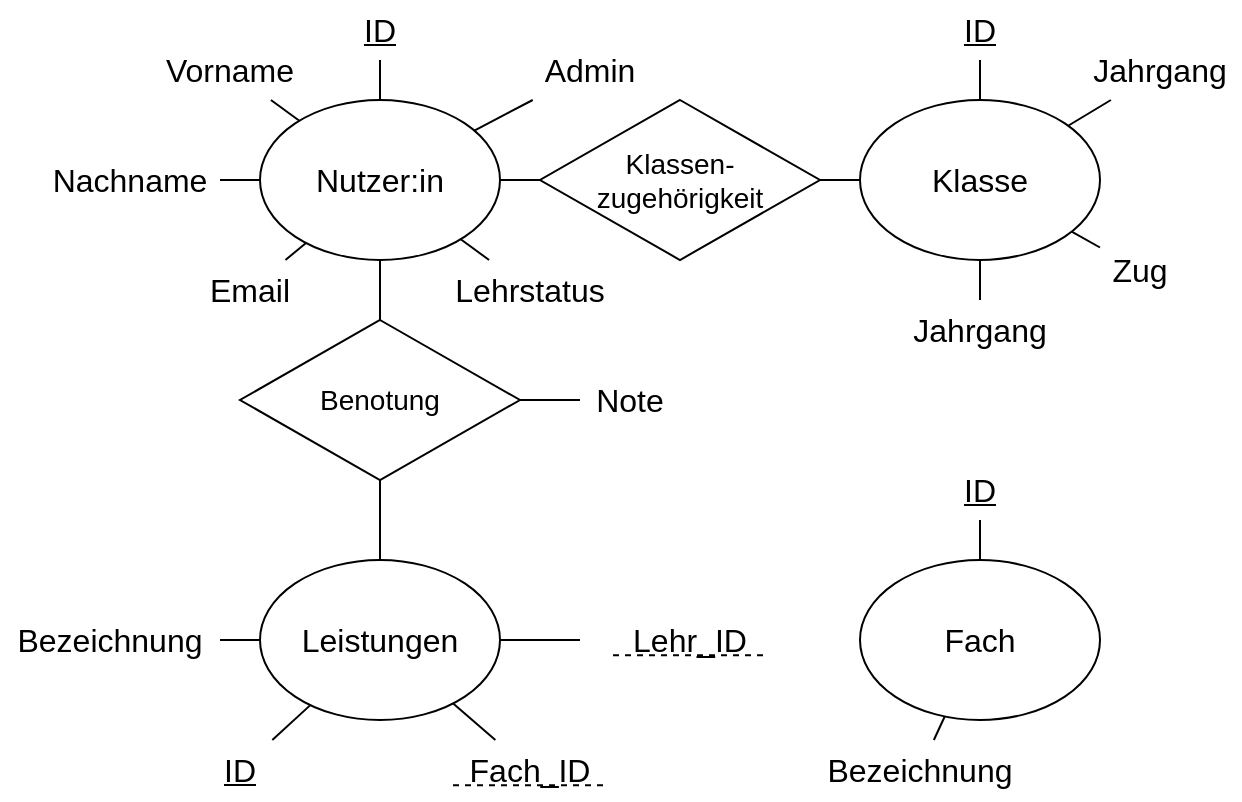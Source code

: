 <mxfile version="21.7.5" type="device">
  <diagram name="Page-1" id="w5IyYC1jwCHH0WP5_hKm">
    <mxGraphModel dx="939" dy="548" grid="1" gridSize="10" guides="1" tooltips="1" connect="1" arrows="1" fold="1" page="1" pageScale="1" pageWidth="850" pageHeight="1100" math="0" shadow="0">
      <root>
        <mxCell id="0" />
        <mxCell id="1" parent="0" />
        <mxCell id="Uh3NOix43N6pMH3pmiK7-1" value="Nutzer:in" style="ellipse;whiteSpace=wrap;html=1;fontStyle=0;fontSize=16;" vertex="1" parent="1">
          <mxGeometry x="140" y="80" width="120" height="80" as="geometry" />
        </mxCell>
        <mxCell id="Uh3NOix43N6pMH3pmiK7-2" value="ID" style="text;html=1;strokeColor=none;fillColor=none;align=center;verticalAlign=middle;whiteSpace=wrap;rounded=0;fontSize=16;fontStyle=4" vertex="1" parent="1">
          <mxGeometry x="170" y="30" width="60" height="30" as="geometry" />
        </mxCell>
        <mxCell id="Uh3NOix43N6pMH3pmiK7-3" value="&lt;div&gt;Vorname&lt;/div&gt;" style="text;html=1;strokeColor=none;fillColor=none;align=center;verticalAlign=middle;whiteSpace=wrap;rounded=0;fontSize=16;" vertex="1" parent="1">
          <mxGeometry x="90" y="50" width="70" height="30" as="geometry" />
        </mxCell>
        <mxCell id="Uh3NOix43N6pMH3pmiK7-4" value="Nachname" style="text;html=1;strokeColor=none;fillColor=none;align=center;verticalAlign=middle;whiteSpace=wrap;rounded=0;fontSize=16;" vertex="1" parent="1">
          <mxGeometry x="30" y="105" width="90" height="30" as="geometry" />
        </mxCell>
        <mxCell id="Uh3NOix43N6pMH3pmiK7-5" value="Email" style="text;html=1;strokeColor=none;fillColor=none;align=center;verticalAlign=middle;whiteSpace=wrap;rounded=0;fontSize=16;" vertex="1" parent="1">
          <mxGeometry x="100" y="160" width="70" height="30" as="geometry" />
        </mxCell>
        <mxCell id="Uh3NOix43N6pMH3pmiK7-6" value="Lehrstatus" style="text;html=1;strokeColor=none;fillColor=none;align=center;verticalAlign=middle;whiteSpace=wrap;rounded=0;fontSize=16;" vertex="1" parent="1">
          <mxGeometry x="230" y="160" width="90" height="30" as="geometry" />
        </mxCell>
        <mxCell id="Uh3NOix43N6pMH3pmiK7-7" value="Admin" style="text;html=1;strokeColor=none;fillColor=none;align=center;verticalAlign=middle;whiteSpace=wrap;rounded=0;fontSize=16;" vertex="1" parent="1">
          <mxGeometry x="270" y="50" width="70" height="30" as="geometry" />
        </mxCell>
        <mxCell id="Uh3NOix43N6pMH3pmiK7-8" value="Klasse" style="ellipse;whiteSpace=wrap;html=1;fontStyle=0;fontSize=16;" vertex="1" parent="1">
          <mxGeometry x="440" y="80" width="120" height="80" as="geometry" />
        </mxCell>
        <mxCell id="Uh3NOix43N6pMH3pmiK7-9" value="ID" style="text;html=1;strokeColor=none;fillColor=none;align=center;verticalAlign=middle;whiteSpace=wrap;rounded=0;fontSize=16;fontStyle=4" vertex="1" parent="1">
          <mxGeometry x="470" y="30" width="60" height="30" as="geometry" />
        </mxCell>
        <mxCell id="Uh3NOix43N6pMH3pmiK7-10" value="Jahrgang" style="text;html=1;strokeColor=none;fillColor=none;align=center;verticalAlign=middle;whiteSpace=wrap;rounded=0;fontSize=16;" vertex="1" parent="1">
          <mxGeometry x="550" y="50" width="80" height="30" as="geometry" />
        </mxCell>
        <mxCell id="Uh3NOix43N6pMH3pmiK7-11" value="&lt;div&gt;Zug&lt;/div&gt;" style="text;html=1;strokeColor=none;fillColor=none;align=center;verticalAlign=middle;whiteSpace=wrap;rounded=0;fontSize=16;" vertex="1" parent="1">
          <mxGeometry x="560" y="150" width="40" height="30" as="geometry" />
        </mxCell>
        <mxCell id="Uh3NOix43N6pMH3pmiK7-12" value="Jahrgang" style="text;html=1;strokeColor=none;fillColor=none;align=center;verticalAlign=middle;whiteSpace=wrap;rounded=0;fontSize=16;" vertex="1" parent="1">
          <mxGeometry x="460" y="180" width="80" height="30" as="geometry" />
        </mxCell>
        <mxCell id="Uh3NOix43N6pMH3pmiK7-14" value="&lt;div style=&quot;font-size: 14px;&quot;&gt;Klassen-&lt;/div&gt;&lt;div style=&quot;font-size: 14px;&quot;&gt;zugehörigkeit&lt;br style=&quot;font-size: 14px;&quot;&gt;&lt;/div&gt;" style="rhombus;whiteSpace=wrap;html=1;fontSize=14;" vertex="1" parent="1">
          <mxGeometry x="280" y="80" width="140" height="80" as="geometry" />
        </mxCell>
        <mxCell id="Uh3NOix43N6pMH3pmiK7-15" value="" style="endArrow=none;html=1;rounded=0;" edge="1" parent="1" source="Uh3NOix43N6pMH3pmiK7-14" target="Uh3NOix43N6pMH3pmiK7-1">
          <mxGeometry width="50" height="50" relative="1" as="geometry">
            <mxPoint x="320" y="310" as="sourcePoint" />
            <mxPoint x="370" y="260" as="targetPoint" />
          </mxGeometry>
        </mxCell>
        <mxCell id="Uh3NOix43N6pMH3pmiK7-16" value="" style="endArrow=none;html=1;rounded=0;" edge="1" parent="1" source="Uh3NOix43N6pMH3pmiK7-8" target="Uh3NOix43N6pMH3pmiK7-14">
          <mxGeometry width="50" height="50" relative="1" as="geometry">
            <mxPoint x="360" y="270" as="sourcePoint" />
            <mxPoint x="410" y="220" as="targetPoint" />
          </mxGeometry>
        </mxCell>
        <mxCell id="Uh3NOix43N6pMH3pmiK7-17" value="" style="endArrow=none;html=1;rounded=0;" edge="1" parent="1" source="Uh3NOix43N6pMH3pmiK7-2" target="Uh3NOix43N6pMH3pmiK7-1">
          <mxGeometry width="50" height="50" relative="1" as="geometry">
            <mxPoint x="90" y="350" as="sourcePoint" />
            <mxPoint x="140" y="300" as="targetPoint" />
          </mxGeometry>
        </mxCell>
        <mxCell id="Uh3NOix43N6pMH3pmiK7-18" value="" style="endArrow=none;html=1;rounded=0;" edge="1" parent="1" source="Uh3NOix43N6pMH3pmiK7-1" target="Uh3NOix43N6pMH3pmiK7-3">
          <mxGeometry width="50" height="50" relative="1" as="geometry">
            <mxPoint x="80" y="290" as="sourcePoint" />
            <mxPoint x="130" y="240" as="targetPoint" />
          </mxGeometry>
        </mxCell>
        <mxCell id="Uh3NOix43N6pMH3pmiK7-19" value="" style="endArrow=none;html=1;rounded=0;" edge="1" parent="1" source="Uh3NOix43N6pMH3pmiK7-1" target="Uh3NOix43N6pMH3pmiK7-4">
          <mxGeometry width="50" height="50" relative="1" as="geometry">
            <mxPoint x="120" y="350" as="sourcePoint" />
            <mxPoint x="170" y="300" as="targetPoint" />
          </mxGeometry>
        </mxCell>
        <mxCell id="Uh3NOix43N6pMH3pmiK7-20" value="" style="endArrow=none;html=1;rounded=0;" edge="1" parent="1" source="Uh3NOix43N6pMH3pmiK7-1" target="Uh3NOix43N6pMH3pmiK7-5">
          <mxGeometry width="50" height="50" relative="1" as="geometry">
            <mxPoint x="70" y="340" as="sourcePoint" />
            <mxPoint x="120" y="290" as="targetPoint" />
          </mxGeometry>
        </mxCell>
        <mxCell id="Uh3NOix43N6pMH3pmiK7-21" value="" style="endArrow=none;html=1;rounded=0;" edge="1" parent="1" source="Uh3NOix43N6pMH3pmiK7-6" target="Uh3NOix43N6pMH3pmiK7-1">
          <mxGeometry width="50" height="50" relative="1" as="geometry">
            <mxPoint x="220" y="320" as="sourcePoint" />
            <mxPoint x="270" y="270" as="targetPoint" />
          </mxGeometry>
        </mxCell>
        <mxCell id="Uh3NOix43N6pMH3pmiK7-22" value="" style="endArrow=none;html=1;rounded=0;" edge="1" parent="1" source="Uh3NOix43N6pMH3pmiK7-7" target="Uh3NOix43N6pMH3pmiK7-1">
          <mxGeometry width="50" height="50" relative="1" as="geometry">
            <mxPoint x="170" y="350" as="sourcePoint" />
            <mxPoint x="220" y="300" as="targetPoint" />
          </mxGeometry>
        </mxCell>
        <mxCell id="Uh3NOix43N6pMH3pmiK7-23" value="" style="endArrow=none;html=1;rounded=0;" edge="1" parent="1" source="Uh3NOix43N6pMH3pmiK7-8" target="Uh3NOix43N6pMH3pmiK7-9">
          <mxGeometry width="50" height="50" relative="1" as="geometry">
            <mxPoint x="420" y="90" as="sourcePoint" />
            <mxPoint x="470" y="40" as="targetPoint" />
          </mxGeometry>
        </mxCell>
        <mxCell id="Uh3NOix43N6pMH3pmiK7-24" value="" style="endArrow=none;html=1;rounded=0;" edge="1" parent="1" source="Uh3NOix43N6pMH3pmiK7-8" target="Uh3NOix43N6pMH3pmiK7-10">
          <mxGeometry width="50" height="50" relative="1" as="geometry">
            <mxPoint x="370" y="250" as="sourcePoint" />
            <mxPoint x="420" y="200" as="targetPoint" />
          </mxGeometry>
        </mxCell>
        <mxCell id="Uh3NOix43N6pMH3pmiK7-25" value="" style="endArrow=none;html=1;rounded=0;" edge="1" parent="1" source="Uh3NOix43N6pMH3pmiK7-11" target="Uh3NOix43N6pMH3pmiK7-8">
          <mxGeometry width="50" height="50" relative="1" as="geometry">
            <mxPoint x="400" y="270" as="sourcePoint" />
            <mxPoint x="450" y="220" as="targetPoint" />
          </mxGeometry>
        </mxCell>
        <mxCell id="Uh3NOix43N6pMH3pmiK7-26" value="" style="endArrow=none;html=1;rounded=0;" edge="1" parent="1" source="Uh3NOix43N6pMH3pmiK7-12" target="Uh3NOix43N6pMH3pmiK7-8">
          <mxGeometry width="50" height="50" relative="1" as="geometry">
            <mxPoint x="310" y="260" as="sourcePoint" />
            <mxPoint x="360" y="210" as="targetPoint" />
          </mxGeometry>
        </mxCell>
        <mxCell id="Uh3NOix43N6pMH3pmiK7-27" value="&lt;div&gt;Leistungen&lt;/div&gt;" style="ellipse;whiteSpace=wrap;html=1;fontStyle=0;fontSize=16;" vertex="1" parent="1">
          <mxGeometry x="140" y="310" width="120" height="80" as="geometry" />
        </mxCell>
        <mxCell id="Uh3NOix43N6pMH3pmiK7-28" value="Bezeichnung" style="text;html=1;strokeColor=none;fillColor=none;align=center;verticalAlign=middle;whiteSpace=wrap;rounded=0;fontSize=16;" vertex="1" parent="1">
          <mxGeometry x="10" y="335" width="110" height="30" as="geometry" />
        </mxCell>
        <mxCell id="Uh3NOix43N6pMH3pmiK7-29" value="ID" style="text;html=1;strokeColor=none;fillColor=none;align=center;verticalAlign=middle;whiteSpace=wrap;rounded=0;fontSize=16;fontStyle=4" vertex="1" parent="1">
          <mxGeometry x="100" y="400" width="60" height="30" as="geometry" />
        </mxCell>
        <mxCell id="Uh3NOix43N6pMH3pmiK7-32" value="" style="group" vertex="1" connectable="0" parent="1">
          <mxGeometry x="300" y="335" width="110" height="30" as="geometry" />
        </mxCell>
        <mxCell id="Uh3NOix43N6pMH3pmiK7-30" value="Lehr_ID" style="text;html=1;strokeColor=none;fillColor=none;align=center;verticalAlign=middle;whiteSpace=wrap;rounded=0;fontSize=16;fontStyle=0" vertex="1" parent="Uh3NOix43N6pMH3pmiK7-32">
          <mxGeometry width="110" height="30" as="geometry" />
        </mxCell>
        <mxCell id="Uh3NOix43N6pMH3pmiK7-31" value="" style="endArrow=none;dashed=1;html=1;rounded=0;exitX=0.152;exitY=1;exitDx=0;exitDy=0;exitPerimeter=0;entryX=0.852;entryY=1;entryDx=0;entryDy=0;entryPerimeter=0;" edge="1" parent="Uh3NOix43N6pMH3pmiK7-32">
          <mxGeometry width="50" height="50" relative="1" as="geometry">
            <mxPoint x="16.5" y="22.67" as="sourcePoint" />
            <mxPoint x="93.5" y="22.67" as="targetPoint" />
          </mxGeometry>
        </mxCell>
        <mxCell id="Uh3NOix43N6pMH3pmiK7-36" value="" style="endArrow=none;html=1;rounded=0;" edge="1" parent="1" source="Uh3NOix43N6pMH3pmiK7-27" target="Uh3NOix43N6pMH3pmiK7-28">
          <mxGeometry width="50" height="50" relative="1" as="geometry">
            <mxPoint x="220" y="490" as="sourcePoint" />
            <mxPoint x="270" y="440" as="targetPoint" />
          </mxGeometry>
        </mxCell>
        <mxCell id="Uh3NOix43N6pMH3pmiK7-37" value="" style="endArrow=none;html=1;rounded=0;" edge="1" parent="1" source="Uh3NOix43N6pMH3pmiK7-30" target="Uh3NOix43N6pMH3pmiK7-27">
          <mxGeometry width="50" height="50" relative="1" as="geometry">
            <mxPoint x="200" y="460" as="sourcePoint" />
            <mxPoint x="250" y="410" as="targetPoint" />
          </mxGeometry>
        </mxCell>
        <mxCell id="Uh3NOix43N6pMH3pmiK7-38" value="" style="endArrow=none;html=1;rounded=0;" edge="1" parent="1" source="Uh3NOix43N6pMH3pmiK7-27" target="Uh3NOix43N6pMH3pmiK7-29">
          <mxGeometry width="50" height="50" relative="1" as="geometry">
            <mxPoint x="240" y="500" as="sourcePoint" />
            <mxPoint x="290" y="450" as="targetPoint" />
          </mxGeometry>
        </mxCell>
        <mxCell id="Uh3NOix43N6pMH3pmiK7-41" value="" style="group" vertex="1" connectable="0" parent="1">
          <mxGeometry x="300" y="215" width="50" height="30" as="geometry" />
        </mxCell>
        <mxCell id="Uh3NOix43N6pMH3pmiK7-42" value="Note" style="text;html=1;strokeColor=none;fillColor=none;align=center;verticalAlign=middle;whiteSpace=wrap;rounded=0;fontSize=16;fontStyle=0" vertex="1" parent="Uh3NOix43N6pMH3pmiK7-41">
          <mxGeometry width="50" height="30" as="geometry" />
        </mxCell>
        <mxCell id="Uh3NOix43N6pMH3pmiK7-45" value="Benotung" style="rhombus;whiteSpace=wrap;html=1;fontSize=14;" vertex="1" parent="1">
          <mxGeometry x="130" y="190" width="140" height="80" as="geometry" />
        </mxCell>
        <mxCell id="Uh3NOix43N6pMH3pmiK7-46" value="" style="endArrow=none;html=1;rounded=0;" edge="1" parent="1" source="Uh3NOix43N6pMH3pmiK7-42" target="Uh3NOix43N6pMH3pmiK7-45">
          <mxGeometry width="50" height="50" relative="1" as="geometry">
            <mxPoint x="210" y="320" as="sourcePoint" />
            <mxPoint x="260" y="270" as="targetPoint" />
          </mxGeometry>
        </mxCell>
        <mxCell id="Uh3NOix43N6pMH3pmiK7-47" value="" style="endArrow=none;html=1;rounded=0;" edge="1" parent="1" source="Uh3NOix43N6pMH3pmiK7-45" target="Uh3NOix43N6pMH3pmiK7-1">
          <mxGeometry width="50" height="50" relative="1" as="geometry">
            <mxPoint x="20" y="330" as="sourcePoint" />
            <mxPoint x="70" y="280" as="targetPoint" />
          </mxGeometry>
        </mxCell>
        <mxCell id="Uh3NOix43N6pMH3pmiK7-48" value="" style="endArrow=none;html=1;rounded=0;" edge="1" parent="1" source="Uh3NOix43N6pMH3pmiK7-27" target="Uh3NOix43N6pMH3pmiK7-45">
          <mxGeometry width="50" height="50" relative="1" as="geometry">
            <mxPoint x="10" y="310" as="sourcePoint" />
            <mxPoint x="60" y="260" as="targetPoint" />
          </mxGeometry>
        </mxCell>
        <mxCell id="Uh3NOix43N6pMH3pmiK7-49" value="" style="group" vertex="1" connectable="0" parent="1">
          <mxGeometry x="220" y="400" width="110" height="30" as="geometry" />
        </mxCell>
        <mxCell id="Uh3NOix43N6pMH3pmiK7-50" value="Fach_ID" style="text;html=1;strokeColor=none;fillColor=none;align=center;verticalAlign=middle;whiteSpace=wrap;rounded=0;fontSize=16;fontStyle=0" vertex="1" parent="Uh3NOix43N6pMH3pmiK7-49">
          <mxGeometry width="110" height="30" as="geometry" />
        </mxCell>
        <mxCell id="Uh3NOix43N6pMH3pmiK7-51" value="" style="endArrow=none;dashed=1;html=1;rounded=0;exitX=0.152;exitY=1;exitDx=0;exitDy=0;exitPerimeter=0;entryX=0.852;entryY=1;entryDx=0;entryDy=0;entryPerimeter=0;" edge="1" parent="Uh3NOix43N6pMH3pmiK7-49">
          <mxGeometry width="50" height="50" relative="1" as="geometry">
            <mxPoint x="16.5" y="22.67" as="sourcePoint" />
            <mxPoint x="93.5" y="22.67" as="targetPoint" />
          </mxGeometry>
        </mxCell>
        <mxCell id="Uh3NOix43N6pMH3pmiK7-52" value="" style="endArrow=none;html=1;rounded=0;" edge="1" parent="1" source="Uh3NOix43N6pMH3pmiK7-50" target="Uh3NOix43N6pMH3pmiK7-27">
          <mxGeometry width="50" height="50" relative="1" as="geometry">
            <mxPoint x="180" y="500" as="sourcePoint" />
            <mxPoint x="230" y="450" as="targetPoint" />
          </mxGeometry>
        </mxCell>
        <mxCell id="Uh3NOix43N6pMH3pmiK7-53" value="&lt;div&gt;Fach&lt;/div&gt;" style="ellipse;whiteSpace=wrap;html=1;fontStyle=0;fontSize=16;" vertex="1" parent="1">
          <mxGeometry x="440" y="310" width="120" height="80" as="geometry" />
        </mxCell>
        <mxCell id="Uh3NOix43N6pMH3pmiK7-54" value="ID" style="text;html=1;strokeColor=none;fillColor=none;align=center;verticalAlign=middle;whiteSpace=wrap;rounded=0;fontSize=16;fontStyle=4" vertex="1" parent="1">
          <mxGeometry x="470" y="260" width="60" height="30" as="geometry" />
        </mxCell>
        <mxCell id="Uh3NOix43N6pMH3pmiK7-55" value="" style="endArrow=none;html=1;rounded=0;" edge="1" parent="1" source="Uh3NOix43N6pMH3pmiK7-53" target="Uh3NOix43N6pMH3pmiK7-54">
          <mxGeometry width="50" height="50" relative="1" as="geometry">
            <mxPoint x="430" y="460" as="sourcePoint" />
            <mxPoint x="480" y="410" as="targetPoint" />
          </mxGeometry>
        </mxCell>
        <mxCell id="Uh3NOix43N6pMH3pmiK7-56" value="" style="endArrow=none;html=1;rounded=0;" edge="1" parent="1" source="Uh3NOix43N6pMH3pmiK7-57" target="Uh3NOix43N6pMH3pmiK7-53">
          <mxGeometry width="50" height="50" relative="1" as="geometry">
            <mxPoint x="480" y="420" as="sourcePoint" />
            <mxPoint x="520" y="410" as="targetPoint" />
          </mxGeometry>
        </mxCell>
        <mxCell id="Uh3NOix43N6pMH3pmiK7-57" value="Bezeichnung" style="text;html=1;strokeColor=none;fillColor=none;align=center;verticalAlign=middle;whiteSpace=wrap;rounded=0;fontSize=16;" vertex="1" parent="1">
          <mxGeometry x="420" y="400" width="100" height="30" as="geometry" />
        </mxCell>
      </root>
    </mxGraphModel>
  </diagram>
</mxfile>
